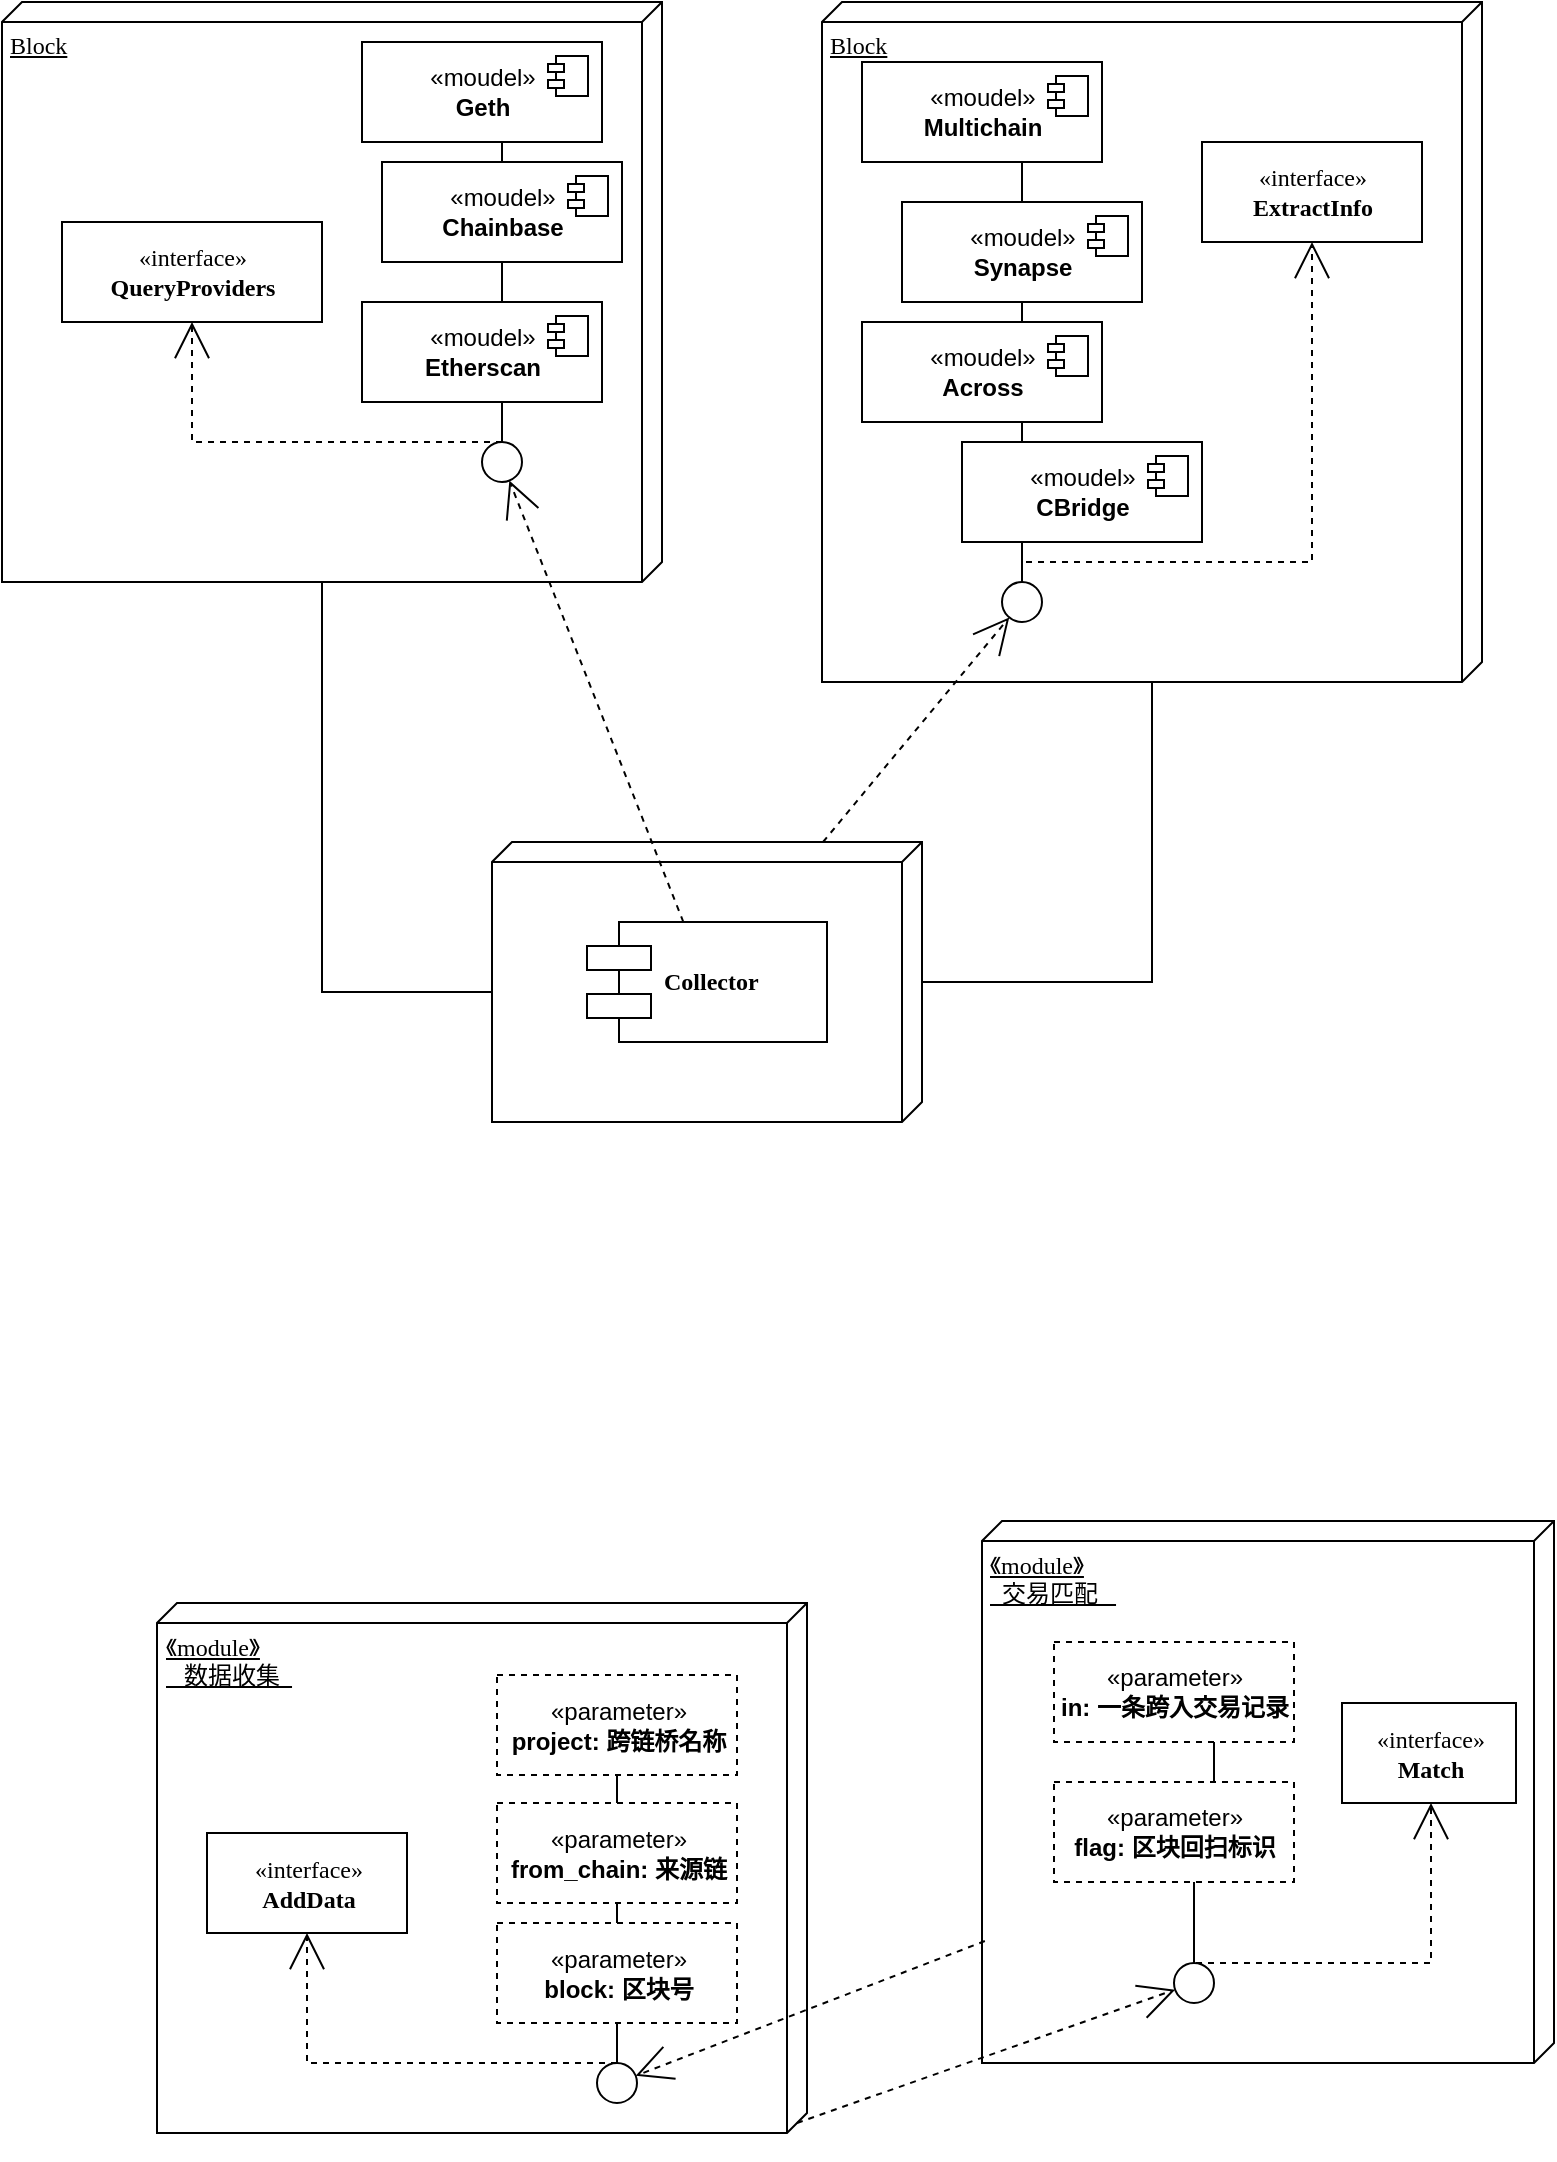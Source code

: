 <mxfile version="21.2.9" type="github" pages="4">
  <diagram name="Page-1" id="5f0bae14-7c28-e335-631c-24af17079c00">
    <mxGraphModel dx="1593" dy="821" grid="1" gridSize="10" guides="1" tooltips="1" connect="1" arrows="1" fold="1" page="1" pageScale="1" pageWidth="1100" pageHeight="850" background="none" math="0" shadow="0">
      <root>
        <mxCell id="0" />
        <mxCell id="1" parent="0" />
        <mxCell id="39150e848f15840c-1" value="Block" style="verticalAlign=top;align=left;spacingTop=8;spacingLeft=2;spacingRight=12;shape=cube;size=10;direction=south;fontStyle=4;html=1;rounded=0;shadow=0;comic=0;labelBackgroundColor=none;strokeWidth=1;fontFamily=Verdana;fontSize=12" parent="1" vertex="1">
          <mxGeometry x="120" y="70" width="330" height="290" as="geometry" />
        </mxCell>
        <mxCell id="39150e848f15840c-2" value="Block" style="verticalAlign=top;align=left;spacingTop=8;spacingLeft=2;spacingRight=12;shape=cube;size=10;direction=south;fontStyle=4;html=1;rounded=0;shadow=0;comic=0;labelBackgroundColor=none;strokeWidth=1;fontFamily=Verdana;fontSize=12" parent="1" vertex="1">
          <mxGeometry x="530" y="70" width="330" height="340" as="geometry" />
        </mxCell>
        <mxCell id="39150e848f15840c-3" value="" style="verticalAlign=top;align=left;spacingTop=8;spacingLeft=2;spacingRight=12;shape=cube;size=10;direction=south;fontStyle=4;html=1;rounded=0;shadow=0;comic=0;labelBackgroundColor=none;strokeWidth=1;fontFamily=Verdana;fontSize=12" parent="1" vertex="1">
          <mxGeometry x="365" y="490" width="215" height="140" as="geometry" />
        </mxCell>
        <mxCell id="39150e848f15840c-4" value="«interface»&lt;br&gt;&lt;b&gt;QueryProviders&lt;/b&gt;" style="html=1;rounded=0;shadow=0;comic=0;labelBackgroundColor=none;strokeWidth=1;fontFamily=Verdana;fontSize=12;align=center;" parent="1" vertex="1">
          <mxGeometry x="150" y="180" width="130" height="50" as="geometry" />
        </mxCell>
        <mxCell id="39150e848f15840c-6" value="" style="ellipse;whiteSpace=wrap;html=1;rounded=0;shadow=0;comic=0;labelBackgroundColor=none;strokeWidth=1;fontFamily=Verdana;fontSize=12;align=center;" parent="1" vertex="1">
          <mxGeometry x="360" y="290" width="20" height="20" as="geometry" />
        </mxCell>
        <mxCell id="39150e848f15840c-8" value="«interface»&lt;br&gt;&lt;b&gt;ExtractInfo&lt;/b&gt;" style="html=1;rounded=0;shadow=0;comic=0;labelBackgroundColor=none;strokeWidth=1;fontFamily=Verdana;fontSize=12;align=center;" parent="1" vertex="1">
          <mxGeometry x="720" y="140" width="110" height="50" as="geometry" />
        </mxCell>
        <mxCell id="39150e848f15840c-9" value="" style="ellipse;whiteSpace=wrap;html=1;rounded=0;shadow=0;comic=0;labelBackgroundColor=none;strokeWidth=1;fontFamily=Verdana;fontSize=12;align=center;" parent="1" vertex="1">
          <mxGeometry x="620" y="360" width="20" height="20" as="geometry" />
        </mxCell>
        <mxCell id="39150e848f15840c-10" value="&lt;b&gt;Collector&lt;/b&gt;" style="shape=component;align=left;spacingLeft=36;rounded=0;shadow=0;comic=0;labelBackgroundColor=none;strokeWidth=1;fontFamily=Verdana;fontSize=12;html=1;" parent="1" vertex="1">
          <mxGeometry x="412.5" y="530" width="120" height="60" as="geometry" />
        </mxCell>
        <mxCell id="39150e848f15840c-11" style="edgeStyle=none;rounded=0;html=1;dashed=1;labelBackgroundColor=none;startArrow=none;startFill=0;startSize=8;endArrow=open;endFill=0;endSize=16;fontFamily=Verdana;fontSize=12;" parent="1" source="39150e848f15840c-10" target="39150e848f15840c-6" edge="1">
          <mxGeometry relative="1" as="geometry" />
        </mxCell>
        <mxCell id="39150e848f15840c-12" style="edgeStyle=none;rounded=0;html=1;dashed=1;labelBackgroundColor=none;startArrow=none;startFill=0;startSize=8;endArrow=open;endFill=0;endSize=16;fontFamily=Verdana;fontSize=12;" parent="1" source="39150e848f15840c-3" target="39150e848f15840c-9" edge="1">
          <mxGeometry relative="1" as="geometry" />
        </mxCell>
        <mxCell id="39150e848f15840c-13" style="edgeStyle=elbowEdgeStyle;rounded=0;html=1;labelBackgroundColor=none;startArrow=none;startFill=0;startSize=8;endArrow=none;endFill=0;endSize=16;fontFamily=Verdana;fontSize=12;" parent="1" source="39150e848f15840c-9" edge="1">
          <mxGeometry relative="1" as="geometry">
            <mxPoint x="630" y="140" as="targetPoint" />
          </mxGeometry>
        </mxCell>
        <mxCell id="39150e848f15840c-14" style="edgeStyle=elbowEdgeStyle;rounded=0;html=1;labelBackgroundColor=none;startArrow=none;startFill=0;startSize=8;endArrow=none;endFill=0;endSize=16;fontFamily=Verdana;fontSize=12;exitX=0.5;exitY=0;exitDx=0;exitDy=0;" parent="1" source="39150e848f15840c-6" edge="1">
          <mxGeometry relative="1" as="geometry">
            <mxPoint x="370" y="230" as="sourcePoint" />
            <mxPoint x="370" y="130" as="targetPoint" />
          </mxGeometry>
        </mxCell>
        <mxCell id="39150e848f15840c-15" style="edgeStyle=orthogonalEdgeStyle;rounded=0;html=1;labelBackgroundColor=none;startArrow=none;startFill=0;startSize=8;endArrow=open;endFill=0;endSize=16;fontFamily=Verdana;fontSize=12;dashed=1;entryX=0.5;entryY=1;entryDx=0;entryDy=0;" parent="1" target="39150e848f15840c-4" edge="1">
          <mxGeometry relative="1" as="geometry">
            <Array as="points">
              <mxPoint x="370" y="290" />
              <mxPoint x="215" y="290" />
            </Array>
            <mxPoint x="370" y="140" as="sourcePoint" />
          </mxGeometry>
        </mxCell>
        <mxCell id="39150e848f15840c-16" style="edgeStyle=orthogonalEdgeStyle;rounded=0;html=1;dashed=1;labelBackgroundColor=none;startArrow=none;startFill=0;startSize=8;endArrow=open;endFill=0;endSize=16;fontFamily=Verdana;fontSize=12;exitX=0.5;exitY=0;exitDx=0;exitDy=0;" parent="1" source="39150e848f15840c-9" target="39150e848f15840c-8" edge="1">
          <mxGeometry relative="1" as="geometry">
            <mxPoint x="660" y="122.5" as="sourcePoint" />
            <Array as="points">
              <mxPoint x="775" y="350" />
            </Array>
          </mxGeometry>
        </mxCell>
        <mxCell id="39150e848f15840c-17" style="edgeStyle=orthogonalEdgeStyle;rounded=0;html=1;labelBackgroundColor=none;startArrow=none;startFill=0;startSize=8;endArrow=none;endFill=0;endSize=16;fontFamily=Verdana;fontSize=12;exitX=0;exitY=0;exitDx=70;exitDy=0;exitPerimeter=0;" parent="1" source="39150e848f15840c-3" target="39150e848f15840c-2" edge="1">
          <mxGeometry relative="1" as="geometry">
            <Array as="points">
              <mxPoint x="695" y="560" />
            </Array>
          </mxGeometry>
        </mxCell>
        <mxCell id="39150e848f15840c-18" style="edgeStyle=orthogonalEdgeStyle;rounded=0;html=1;labelBackgroundColor=none;startArrow=none;startFill=0;startSize=8;endArrow=none;endFill=0;endSize=16;fontFamily=Verdana;fontSize=12;entryX=0;entryY=0;entryDx=290;entryDy=170;entryPerimeter=0;" parent="1" source="39150e848f15840c-3" target="39150e848f15840c-1" edge="1">
          <mxGeometry relative="1" as="geometry">
            <Array as="points">
              <mxPoint x="280" y="565" />
            </Array>
            <mxPoint x="280" y="440" as="targetPoint" />
          </mxGeometry>
        </mxCell>
        <mxCell id="Cem6irckB6PFwFaniQ2S-5" value="«moudel»&lt;br&gt;&lt;b&gt;Geth&lt;/b&gt;" style="html=1;dropTarget=0;" parent="1" vertex="1">
          <mxGeometry x="300" y="90" width="120" height="50" as="geometry" />
        </mxCell>
        <mxCell id="Cem6irckB6PFwFaniQ2S-6" value="" style="shape=module;jettyWidth=8;jettyHeight=4;" parent="Cem6irckB6PFwFaniQ2S-5" vertex="1">
          <mxGeometry x="1" width="20" height="20" relative="1" as="geometry">
            <mxPoint x="-27" y="7" as="offset" />
          </mxGeometry>
        </mxCell>
        <mxCell id="Cem6irckB6PFwFaniQ2S-7" value="«moudel»&lt;br&gt;&lt;b&gt;Chainbase&lt;/b&gt;" style="html=1;dropTarget=0;" parent="1" vertex="1">
          <mxGeometry x="310" y="150" width="120" height="50" as="geometry" />
        </mxCell>
        <mxCell id="Cem6irckB6PFwFaniQ2S-8" value="" style="shape=module;jettyWidth=8;jettyHeight=4;" parent="Cem6irckB6PFwFaniQ2S-7" vertex="1">
          <mxGeometry x="1" width="20" height="20" relative="1" as="geometry">
            <mxPoint x="-27" y="7" as="offset" />
          </mxGeometry>
        </mxCell>
        <mxCell id="Cem6irckB6PFwFaniQ2S-9" value="«moudel»&lt;br&gt;&lt;b&gt;Etherscan&lt;/b&gt;" style="html=1;dropTarget=0;" parent="1" vertex="1">
          <mxGeometry x="300" y="220" width="120" height="50" as="geometry" />
        </mxCell>
        <mxCell id="Cem6irckB6PFwFaniQ2S-10" value="" style="shape=module;jettyWidth=8;jettyHeight=4;" parent="Cem6irckB6PFwFaniQ2S-9" vertex="1">
          <mxGeometry x="1" width="20" height="20" relative="1" as="geometry">
            <mxPoint x="-27" y="7" as="offset" />
          </mxGeometry>
        </mxCell>
        <mxCell id="Cem6irckB6PFwFaniQ2S-11" value="«moudel»&lt;br&gt;&lt;b&gt;Multichain&lt;/b&gt;" style="html=1;dropTarget=0;" parent="1" vertex="1">
          <mxGeometry x="550" y="100" width="120" height="50" as="geometry" />
        </mxCell>
        <mxCell id="Cem6irckB6PFwFaniQ2S-12" value="" style="shape=module;jettyWidth=8;jettyHeight=4;" parent="Cem6irckB6PFwFaniQ2S-11" vertex="1">
          <mxGeometry x="1" width="20" height="20" relative="1" as="geometry">
            <mxPoint x="-27" y="7" as="offset" />
          </mxGeometry>
        </mxCell>
        <mxCell id="Cem6irckB6PFwFaniQ2S-13" value="«moudel»&lt;br&gt;&lt;b&gt;Synapse&lt;/b&gt;" style="html=1;dropTarget=0;" parent="1" vertex="1">
          <mxGeometry x="570" y="170" width="120" height="50" as="geometry" />
        </mxCell>
        <mxCell id="Cem6irckB6PFwFaniQ2S-14" value="" style="shape=module;jettyWidth=8;jettyHeight=4;" parent="Cem6irckB6PFwFaniQ2S-13" vertex="1">
          <mxGeometry x="1" width="20" height="20" relative="1" as="geometry">
            <mxPoint x="-27" y="7" as="offset" />
          </mxGeometry>
        </mxCell>
        <mxCell id="Cem6irckB6PFwFaniQ2S-15" value="«moudel»&lt;br&gt;&lt;b&gt;Across&lt;/b&gt;" style="html=1;dropTarget=0;" parent="1" vertex="1">
          <mxGeometry x="550" y="230" width="120" height="50" as="geometry" />
        </mxCell>
        <mxCell id="Cem6irckB6PFwFaniQ2S-16" value="" style="shape=module;jettyWidth=8;jettyHeight=4;" parent="Cem6irckB6PFwFaniQ2S-15" vertex="1">
          <mxGeometry x="1" width="20" height="20" relative="1" as="geometry">
            <mxPoint x="-27" y="7" as="offset" />
          </mxGeometry>
        </mxCell>
        <mxCell id="Cem6irckB6PFwFaniQ2S-17" value="«moudel»&lt;br&gt;&lt;b&gt;CBridge&lt;/b&gt;" style="html=1;dropTarget=0;" parent="1" vertex="1">
          <mxGeometry x="600" y="290" width="120" height="50" as="geometry" />
        </mxCell>
        <mxCell id="Cem6irckB6PFwFaniQ2S-18" value="" style="shape=module;jettyWidth=8;jettyHeight=4;" parent="Cem6irckB6PFwFaniQ2S-17" vertex="1">
          <mxGeometry x="1" width="20" height="20" relative="1" as="geometry">
            <mxPoint x="-27" y="7" as="offset" />
          </mxGeometry>
        </mxCell>
        <mxCell id="q-n3bbQd4MvI7GB6hKos-1" value="《module》&lt;br&gt;&amp;nbsp; &amp;nbsp;数据收集&amp;nbsp;&amp;nbsp;" style="verticalAlign=top;align=left;spacingTop=8;spacingLeft=2;spacingRight=12;shape=cube;size=10;direction=south;fontStyle=4;html=1;rounded=0;shadow=0;comic=0;labelBackgroundColor=none;strokeWidth=1;fontFamily=Verdana;fontSize=12" parent="1" vertex="1">
          <mxGeometry x="197.5" y="870.5" width="325" height="265" as="geometry" />
        </mxCell>
        <mxCell id="q-n3bbQd4MvI7GB6hKos-2" value="《module》&lt;br&gt;&amp;nbsp; 交易匹配&amp;nbsp; &amp;nbsp;" style="verticalAlign=top;align=left;spacingTop=8;spacingLeft=2;spacingRight=12;shape=cube;size=10;direction=south;fontStyle=4;html=1;rounded=0;shadow=0;comic=0;labelBackgroundColor=none;strokeWidth=1;fontFamily=Verdana;fontSize=12" parent="1" vertex="1">
          <mxGeometry x="610" y="829.5" width="286" height="271" as="geometry" />
        </mxCell>
        <mxCell id="q-n3bbQd4MvI7GB6hKos-4" value="«interface»&lt;br&gt;&lt;b&gt;AddData&lt;/b&gt;" style="html=1;rounded=0;shadow=0;comic=0;labelBackgroundColor=none;strokeWidth=1;fontFamily=Verdana;fontSize=12;align=center;" parent="1" vertex="1">
          <mxGeometry x="222.5" y="985.5" width="100" height="50" as="geometry" />
        </mxCell>
        <mxCell id="q-n3bbQd4MvI7GB6hKos-5" value="" style="ellipse;whiteSpace=wrap;html=1;rounded=0;shadow=0;comic=0;labelBackgroundColor=none;strokeWidth=1;fontFamily=Verdana;fontSize=12;align=center;" parent="1" vertex="1">
          <mxGeometry x="417.5" y="1100.5" width="20" height="20" as="geometry" />
        </mxCell>
        <mxCell id="q-n3bbQd4MvI7GB6hKos-6" value="«interface»&lt;br&gt;&lt;b&gt;Match&lt;/b&gt;" style="html=1;rounded=0;shadow=0;comic=0;labelBackgroundColor=none;strokeWidth=1;fontFamily=Verdana;fontSize=12;align=center;" parent="1" vertex="1">
          <mxGeometry x="790" y="920.5" width="87" height="50" as="geometry" />
        </mxCell>
        <mxCell id="q-n3bbQd4MvI7GB6hKos-7" value="" style="ellipse;whiteSpace=wrap;html=1;rounded=0;shadow=0;comic=0;labelBackgroundColor=none;strokeWidth=1;fontFamily=Verdana;fontSize=12;align=center;" parent="1" vertex="1">
          <mxGeometry x="706" y="1050.5" width="20" height="20" as="geometry" />
        </mxCell>
        <mxCell id="q-n3bbQd4MvI7GB6hKos-9" style="edgeStyle=none;rounded=0;html=1;dashed=1;labelBackgroundColor=none;startArrow=none;startFill=0;startSize=8;endArrow=open;endFill=0;endSize=16;fontFamily=Verdana;fontSize=12;exitX=0.775;exitY=0.995;exitDx=0;exitDy=0;exitPerimeter=0;" parent="1" target="q-n3bbQd4MvI7GB6hKos-5" edge="1" source="q-n3bbQd4MvI7GB6hKos-2">
          <mxGeometry relative="1" as="geometry">
            <mxPoint x="476.413" y="1320" as="sourcePoint" />
          </mxGeometry>
        </mxCell>
        <mxCell id="q-n3bbQd4MvI7GB6hKos-10" style="edgeStyle=none;rounded=0;html=1;dashed=1;labelBackgroundColor=none;startArrow=none;startFill=0;startSize=8;endArrow=open;endFill=0;endSize=16;fontFamily=Verdana;fontSize=12;exitX=0;exitY=0;exitDx=260;exitDy=5;exitPerimeter=0;" parent="1" source="q-n3bbQd4MvI7GB6hKos-1" target="q-n3bbQd4MvI7GB6hKos-7" edge="1">
          <mxGeometry relative="1" as="geometry">
            <mxPoint x="520" y="1308" as="sourcePoint" />
          </mxGeometry>
        </mxCell>
        <mxCell id="q-n3bbQd4MvI7GB6hKos-11" style="edgeStyle=elbowEdgeStyle;rounded=0;html=1;labelBackgroundColor=none;startArrow=none;startFill=0;startSize=8;endArrow=none;endFill=0;endSize=16;fontFamily=Verdana;fontSize=12;" parent="1" source="vk3iwY4ST60MDna3kBVg-2" edge="1">
          <mxGeometry relative="1" as="geometry">
            <mxPoint x="726" y="930" as="targetPoint" />
          </mxGeometry>
        </mxCell>
        <mxCell id="q-n3bbQd4MvI7GB6hKos-12" style="edgeStyle=elbowEdgeStyle;rounded=0;html=1;labelBackgroundColor=none;startArrow=none;startFill=0;startSize=8;endArrow=none;endFill=0;endSize=16;fontFamily=Verdana;fontSize=12;exitX=0.5;exitY=0;exitDx=0;exitDy=0;" parent="1" source="q-n3bbQd4MvI7GB6hKos-5" edge="1">
          <mxGeometry relative="1" as="geometry">
            <mxPoint x="427.5" y="1040.5" as="sourcePoint" />
            <mxPoint x="427.5" y="940.5" as="targetPoint" />
          </mxGeometry>
        </mxCell>
        <mxCell id="q-n3bbQd4MvI7GB6hKos-13" style="edgeStyle=orthogonalEdgeStyle;rounded=0;html=1;labelBackgroundColor=none;startArrow=none;startFill=0;startSize=8;endArrow=open;endFill=0;endSize=16;fontFamily=Verdana;fontSize=12;dashed=1;entryX=0.5;entryY=1;entryDx=0;entryDy=0;" parent="1" target="q-n3bbQd4MvI7GB6hKos-4" edge="1">
          <mxGeometry relative="1" as="geometry">
            <Array as="points">
              <mxPoint x="427.5" y="1100.5" />
              <mxPoint x="272.5" y="1100.5" />
            </Array>
            <mxPoint x="427.5" y="950.5" as="sourcePoint" />
          </mxGeometry>
        </mxCell>
        <mxCell id="q-n3bbQd4MvI7GB6hKos-14" style="edgeStyle=orthogonalEdgeStyle;rounded=0;html=1;dashed=1;labelBackgroundColor=none;startArrow=none;startFill=0;startSize=8;endArrow=open;endFill=0;endSize=16;fontFamily=Verdana;fontSize=12;entryX=0.5;entryY=1;entryDx=0;entryDy=0;" parent="1" edge="1">
          <mxGeometry relative="1" as="geometry">
            <mxPoint x="717" y="1050.5" as="sourcePoint" />
            <Array as="points">
              <mxPoint x="835" y="1051" />
            </Array>
            <mxPoint x="834.5" y="970.5" as="targetPoint" />
          </mxGeometry>
        </mxCell>
        <mxCell id="q-n3bbQd4MvI7GB6hKos-23" value="«parameter»&lt;br&gt;&lt;b&gt;in: 一条跨入交易记录&lt;/b&gt;" style="html=1;dropTarget=0;dashed=1;" parent="1" vertex="1">
          <mxGeometry x="646" y="890" width="120" height="50" as="geometry" />
        </mxCell>
        <mxCell id="vk3iwY4ST60MDna3kBVg-3" value="" style="edgeStyle=elbowEdgeStyle;rounded=0;html=1;labelBackgroundColor=none;startArrow=none;startFill=0;startSize=8;endArrow=none;endFill=0;endSize=16;fontFamily=Verdana;fontSize=12;" edge="1" parent="1" source="q-n3bbQd4MvI7GB6hKos-7" target="vk3iwY4ST60MDna3kBVg-2">
          <mxGeometry relative="1" as="geometry">
            <mxPoint x="716" y="910.5" as="targetPoint" />
            <mxPoint x="716" y="1130.5" as="sourcePoint" />
          </mxGeometry>
        </mxCell>
        <mxCell id="vk3iwY4ST60MDna3kBVg-2" value="«parameter»&lt;br&gt;&lt;b&gt;flag: 区块回扫标识&lt;/b&gt;" style="html=1;dropTarget=0;dashed=1;" vertex="1" parent="1">
          <mxGeometry x="646" y="960" width="120" height="50" as="geometry" />
        </mxCell>
        <mxCell id="vk3iwY4ST60MDna3kBVg-4" value="«parameter»&lt;br&gt;&lt;b&gt;project: 跨链桥名称&lt;/b&gt;" style="html=1;dropTarget=0;dashed=1;" vertex="1" parent="1">
          <mxGeometry x="367.5" y="906.5" width="120" height="50" as="geometry" />
        </mxCell>
        <mxCell id="vk3iwY4ST60MDna3kBVg-5" value="«parameter»&lt;br&gt;&lt;b&gt;from_chain: 来源链&lt;/b&gt;" style="html=1;dropTarget=0;dashed=1;" vertex="1" parent="1">
          <mxGeometry x="367.5" y="970.5" width="120" height="50" as="geometry" />
        </mxCell>
        <mxCell id="vk3iwY4ST60MDna3kBVg-6" value="«parameter»&lt;br&gt;&lt;b&gt;block: 区块号&lt;/b&gt;" style="html=1;dropTarget=0;dashed=1;" vertex="1" parent="1">
          <mxGeometry x="367.5" y="1030.5" width="120" height="50" as="geometry" />
        </mxCell>
      </root>
    </mxGraphModel>
  </diagram>
  <diagram id="rcdv-w22N2hyxvGLZBl2" name="整体结构示意">
    <mxGraphModel dx="1434" dy="739" grid="1" gridSize="10" guides="1" tooltips="1" connect="1" arrows="1" fold="1" page="1" pageScale="1" pageWidth="827" pageHeight="1169" math="0" shadow="0">
      <root>
        <mxCell id="0" />
        <mxCell id="1" parent="0" />
        <mxCell id="EMe0omC9YQJNo4YJj9LU-9" value="去中心化金融&lt;br&gt;跨链监控系统" style="whiteSpace=wrap;html=1;" parent="1" vertex="1">
          <mxGeometry x="351" y="110" width="100" height="40" as="geometry" />
        </mxCell>
        <mxCell id="EMe0omC9YQJNo4YJj9LU-10" value="数据收集" style="whiteSpace=wrap;html=1;" parent="1" vertex="1">
          <mxGeometry x="87" y="200" width="100" height="40" as="geometry" />
        </mxCell>
        <mxCell id="EMe0omC9YQJNo4YJj9LU-11" value="" style="edgeStyle=elbowEdgeStyle;elbow=vertical;html=1;rounded=1;curved=0;sourcePerimeterSpacing=0;targetPerimeterSpacing=0;startSize=6;endSize=6;" parent="1" source="EMe0omC9YQJNo4YJj9LU-9" target="EMe0omC9YQJNo4YJj9LU-10" edge="1">
          <mxGeometry relative="1" as="geometry" />
        </mxCell>
        <mxCell id="EMe0omC9YQJNo4YJj9LU-12" value="异常检测" style="whiteSpace=wrap;html=1;" parent="1" vertex="1">
          <mxGeometry x="464" y="200" width="100" height="40" as="geometry" />
        </mxCell>
        <mxCell id="EMe0omC9YQJNo4YJj9LU-13" value="" style="edgeStyle=elbowEdgeStyle;elbow=vertical;html=1;rounded=1;curved=0;sourcePerimeterSpacing=0;targetPerimeterSpacing=0;startSize=6;endSize=6;" parent="1" source="EMe0omC9YQJNo4YJj9LU-9" target="EMe0omC9YQJNo4YJj9LU-12" edge="1">
          <mxGeometry relative="1" as="geometry" />
        </mxCell>
        <mxCell id="EMe0omC9YQJNo4YJj9LU-15" value="交易匹配" style="whiteSpace=wrap;html=1;" parent="1" vertex="1">
          <mxGeometry x="259" y="200" width="100" height="40" as="geometry" />
        </mxCell>
        <mxCell id="EMe0omC9YQJNo4YJj9LU-17" value="" style="edgeStyle=elbowEdgeStyle;elbow=vertical;html=1;rounded=1;curved=0;sourcePerimeterSpacing=0;targetPerimeterSpacing=0;startSize=6;endSize=6;exitX=0.5;exitY=1;exitDx=0;exitDy=0;entryX=0.5;entryY=0;entryDx=0;entryDy=0;" parent="1" source="EMe0omC9YQJNo4YJj9LU-9" target="EMe0omC9YQJNo4YJj9LU-18" edge="1">
          <mxGeometry relative="1" as="geometry">
            <mxPoint x="330" y="160" as="sourcePoint" />
            <mxPoint x="561" y="200" as="targetPoint" />
          </mxGeometry>
        </mxCell>
        <mxCell id="EMe0omC9YQJNo4YJj9LU-18" value="异常警报" style="whiteSpace=wrap;html=1;" parent="1" vertex="1">
          <mxGeometry x="640" y="200" width="100" height="40" as="geometry" />
        </mxCell>
        <mxCell id="EMe0omC9YQJNo4YJj9LU-19" value="" style="edgeStyle=elbowEdgeStyle;elbow=vertical;html=1;rounded=1;curved=0;sourcePerimeterSpacing=0;targetPerimeterSpacing=0;startSize=6;endSize=6;exitX=0.5;exitY=1;exitDx=0;exitDy=0;entryX=0.5;entryY=0;entryDx=0;entryDy=0;" parent="1" source="EMe0omC9YQJNo4YJj9LU-9" target="EMe0omC9YQJNo4YJj9LU-15" edge="1">
          <mxGeometry relative="1" as="geometry">
            <mxPoint x="411" y="160" as="sourcePoint" />
            <mxPoint x="200" y="210" as="targetPoint" />
          </mxGeometry>
        </mxCell>
        <mxCell id="EMe0omC9YQJNo4YJj9LU-22" value="从数据源获取原生数据" style="whiteSpace=wrap;html=1;align=center;verticalAlign=middle;treeFolding=1;treeMoving=1;newEdgeStyle={&quot;edgeStyle&quot;:&quot;elbowEdgeStyle&quot;,&quot;startArrow&quot;:&quot;none&quot;,&quot;endArrow&quot;:&quot;none&quot;};" parent="1" vertex="1">
          <mxGeometry x="60" y="280" width="30" height="150" as="geometry" />
        </mxCell>
        <mxCell id="EMe0omC9YQJNo4YJj9LU-23" value="" style="edgeStyle=elbowEdgeStyle;elbow=vertical;sourcePerimeterSpacing=0;targetPerimeterSpacing=0;startArrow=none;endArrow=none;rounded=0;curved=0;exitX=0.5;exitY=1;exitDx=0;exitDy=0;" parent="1" source="EMe0omC9YQJNo4YJj9LU-10" target="EMe0omC9YQJNo4YJj9LU-22" edge="1">
          <mxGeometry relative="1" as="geometry">
            <mxPoint x="190" y="240" as="sourcePoint" />
          </mxGeometry>
        </mxCell>
        <mxCell id="EMe0omC9YQJNo4YJj9LU-24" value="" style="edgeStyle=elbowEdgeStyle;elbow=vertical;sourcePerimeterSpacing=0;targetPerimeterSpacing=0;startArrow=none;endArrow=none;rounded=0;curved=0;entryX=0.5;entryY=0;entryDx=0;entryDy=0;exitX=0.5;exitY=1;exitDx=0;exitDy=0;" parent="1" source="EMe0omC9YQJNo4YJj9LU-10" target="EMe0omC9YQJNo4YJj9LU-25" edge="1">
          <mxGeometry relative="1" as="geometry">
            <mxPoint x="190" y="240" as="sourcePoint" />
            <mxPoint x="120" y="280" as="targetPoint" />
          </mxGeometry>
        </mxCell>
        <mxCell id="EMe0omC9YQJNo4YJj9LU-25" value="标准化处理数据" style="whiteSpace=wrap;html=1;align=center;verticalAlign=middle;treeFolding=1;treeMoving=1;newEdgeStyle={&quot;edgeStyle&quot;:&quot;elbowEdgeStyle&quot;,&quot;startArrow&quot;:&quot;none&quot;,&quot;endArrow&quot;:&quot;none&quot;};" parent="1" vertex="1">
          <mxGeometry x="100" y="280" width="30" height="150" as="geometry" />
        </mxCell>
        <mxCell id="EMe0omC9YQJNo4YJj9LU-27" value="" style="edgeStyle=elbowEdgeStyle;elbow=vertical;sourcePerimeterSpacing=0;targetPerimeterSpacing=0;startArrow=none;endArrow=none;rounded=0;curved=0;entryX=0.5;entryY=0;entryDx=0;entryDy=0;exitX=0.5;exitY=1;exitDx=0;exitDy=0;" parent="1" source="EMe0omC9YQJNo4YJj9LU-10" target="EMe0omC9YQJNo4YJj9LU-28" edge="1">
          <mxGeometry relative="1" as="geometry">
            <mxPoint x="173" y="250" as="sourcePoint" />
            <mxPoint x="125" y="290" as="targetPoint" />
          </mxGeometry>
        </mxCell>
        <mxCell id="EMe0omC9YQJNo4YJj9LU-28" value="识别跨链信息" style="whiteSpace=wrap;html=1;align=center;verticalAlign=middle;treeFolding=1;treeMoving=1;newEdgeStyle={&quot;edgeStyle&quot;:&quot;elbowEdgeStyle&quot;,&quot;startArrow&quot;:&quot;none&quot;,&quot;endArrow&quot;:&quot;none&quot;};" parent="1" vertex="1">
          <mxGeometry x="140" y="280" width="30" height="150" as="geometry" />
        </mxCell>
        <mxCell id="EMe0omC9YQJNo4YJj9LU-29" value="数据库存储与管理" style="whiteSpace=wrap;html=1;align=center;verticalAlign=middle;treeFolding=1;treeMoving=1;newEdgeStyle={&quot;edgeStyle&quot;:&quot;elbowEdgeStyle&quot;,&quot;startArrow&quot;:&quot;none&quot;,&quot;endArrow&quot;:&quot;none&quot;};" parent="1" vertex="1">
          <mxGeometry x="183" y="280" width="30" height="150" as="geometry" />
        </mxCell>
        <mxCell id="EMe0omC9YQJNo4YJj9LU-30" value="" style="edgeStyle=elbowEdgeStyle;elbow=vertical;sourcePerimeterSpacing=0;targetPerimeterSpacing=0;startArrow=none;endArrow=none;rounded=0;curved=0;entryX=0.5;entryY=0;entryDx=0;entryDy=0;exitX=0.5;exitY=1;exitDx=0;exitDy=0;" parent="1" source="EMe0omC9YQJNo4YJj9LU-10" target="EMe0omC9YQJNo4YJj9LU-29" edge="1">
          <mxGeometry relative="1" as="geometry">
            <mxPoint x="173" y="250" as="sourcePoint" />
            <mxPoint x="165" y="290" as="targetPoint" />
          </mxGeometry>
        </mxCell>
        <mxCell id="EMe0omC9YQJNo4YJj9LU-31" value="匹配信息识别" style="whiteSpace=wrap;html=1;align=center;verticalAlign=middle;treeFolding=1;treeMoving=1;newEdgeStyle={&quot;edgeStyle&quot;:&quot;elbowEdgeStyle&quot;,&quot;startArrow&quot;:&quot;none&quot;,&quot;endArrow&quot;:&quot;none&quot;};" parent="1" vertex="1">
          <mxGeometry x="232.5" y="280" width="30" height="150" as="geometry" />
        </mxCell>
        <mxCell id="EMe0omC9YQJNo4YJj9LU-32" value="匹配规则制定" style="whiteSpace=wrap;html=1;align=center;verticalAlign=middle;treeFolding=1;treeMoving=1;newEdgeStyle={&quot;edgeStyle&quot;:&quot;elbowEdgeStyle&quot;,&quot;startArrow&quot;:&quot;none&quot;,&quot;endArrow&quot;:&quot;none&quot;};" parent="1" vertex="1">
          <mxGeometry x="272.5" y="280" width="30" height="150" as="geometry" />
        </mxCell>
        <mxCell id="EMe0omC9YQJNo4YJj9LU-33" value="缺失数据补充" style="whiteSpace=wrap;html=1;align=center;verticalAlign=middle;treeFolding=1;treeMoving=1;newEdgeStyle={&quot;edgeStyle&quot;:&quot;elbowEdgeStyle&quot;,&quot;startArrow&quot;:&quot;none&quot;,&quot;endArrow&quot;:&quot;none&quot;};" parent="1" vertex="1">
          <mxGeometry x="312.5" y="280" width="30" height="150" as="geometry" />
        </mxCell>
        <mxCell id="EMe0omC9YQJNo4YJj9LU-34" value="正常匹配判断" style="whiteSpace=wrap;html=1;align=center;verticalAlign=middle;treeFolding=1;treeMoving=1;newEdgeStyle={&quot;edgeStyle&quot;:&quot;elbowEdgeStyle&quot;,&quot;startArrow&quot;:&quot;none&quot;,&quot;endArrow&quot;:&quot;none&quot;};" parent="1" vertex="1">
          <mxGeometry x="355.5" y="280" width="30" height="150" as="geometry" />
        </mxCell>
        <mxCell id="EMe0omC9YQJNo4YJj9LU-35" value="" style="edgeStyle=elbowEdgeStyle;elbow=vertical;sourcePerimeterSpacing=0;targetPerimeterSpacing=0;startArrow=none;endArrow=none;rounded=0;curved=0;exitX=0.5;exitY=1;exitDx=0;exitDy=0;entryX=0.5;entryY=0;entryDx=0;entryDy=0;" parent="1" source="EMe0omC9YQJNo4YJj9LU-15" target="EMe0omC9YQJNo4YJj9LU-31" edge="1">
          <mxGeometry relative="1" as="geometry">
            <mxPoint x="298" y="240" as="sourcePoint" />
            <mxPoint x="247.5" y="280" as="targetPoint" />
          </mxGeometry>
        </mxCell>
        <mxCell id="EMe0omC9YQJNo4YJj9LU-36" value="" style="edgeStyle=elbowEdgeStyle;elbow=vertical;sourcePerimeterSpacing=0;targetPerimeterSpacing=0;startArrow=none;endArrow=none;rounded=0;curved=0;entryX=0.5;entryY=0;entryDx=0;entryDy=0;exitX=0.5;exitY=1;exitDx=0;exitDy=0;" parent="1" source="EMe0omC9YQJNo4YJj9LU-15" target="EMe0omC9YQJNo4YJj9LU-32" edge="1">
          <mxGeometry relative="1" as="geometry">
            <mxPoint x="298" y="240" as="sourcePoint" />
            <mxPoint x="287.5" y="280" as="targetPoint" />
          </mxGeometry>
        </mxCell>
        <mxCell id="EMe0omC9YQJNo4YJj9LU-37" value="" style="edgeStyle=elbowEdgeStyle;elbow=vertical;sourcePerimeterSpacing=0;targetPerimeterSpacing=0;startArrow=none;endArrow=none;rounded=0;curved=0;entryX=0.5;entryY=0;entryDx=0;entryDy=0;exitX=0.5;exitY=1;exitDx=0;exitDy=0;" parent="1" source="EMe0omC9YQJNo4YJj9LU-15" edge="1">
          <mxGeometry relative="1" as="geometry">
            <mxPoint x="298" y="240" as="sourcePoint" />
            <mxPoint x="327.5" y="280" as="targetPoint" />
          </mxGeometry>
        </mxCell>
        <mxCell id="EMe0omC9YQJNo4YJj9LU-38" value="" style="edgeStyle=elbowEdgeStyle;elbow=vertical;sourcePerimeterSpacing=0;targetPerimeterSpacing=0;startArrow=none;endArrow=none;rounded=0;curved=0;entryX=0.5;entryY=0;entryDx=0;entryDy=0;exitX=0.5;exitY=1;exitDx=0;exitDy=0;" parent="1" source="EMe0omC9YQJNo4YJj9LU-15" target="EMe0omC9YQJNo4YJj9LU-34" edge="1">
          <mxGeometry relative="1" as="geometry">
            <mxPoint x="298" y="240" as="sourcePoint" />
            <mxPoint x="370.5" y="280" as="targetPoint" />
          </mxGeometry>
        </mxCell>
        <mxCell id="EMe0omC9YQJNo4YJj9LU-41" value="" style="edgeStyle=elbowEdgeStyle;elbow=vertical;sourcePerimeterSpacing=0;targetPerimeterSpacing=0;startArrow=none;endArrow=none;rounded=0;curved=0;exitX=0.5;exitY=1;exitDx=0;exitDy=0;entryX=0.5;entryY=0;entryDx=0;entryDy=0;" parent="1" source="EMe0omC9YQJNo4YJj9LU-12" target="EMe0omC9YQJNo4YJj9LU-44" edge="1">
          <mxGeometry relative="1" as="geometry">
            <mxPoint x="461.5" y="240" as="sourcePoint" />
            <mxPoint x="420" y="280" as="targetPoint" />
          </mxGeometry>
        </mxCell>
        <mxCell id="EMe0omC9YQJNo4YJj9LU-42" value="" style="edgeStyle=elbowEdgeStyle;elbow=vertical;sourcePerimeterSpacing=0;targetPerimeterSpacing=0;startArrow=none;endArrow=none;rounded=0;curved=0;exitX=0.5;exitY=1;exitDx=0;exitDy=0;entryX=0.5;entryY=0;entryDx=0;entryDy=0;" parent="1" source="EMe0omC9YQJNo4YJj9LU-12" target="EMe0omC9YQJNo4YJj9LU-45" edge="1">
          <mxGeometry relative="1" as="geometry">
            <mxPoint x="461.5" y="240" as="sourcePoint" />
            <mxPoint x="500" y="280" as="targetPoint" />
          </mxGeometry>
        </mxCell>
        <mxCell id="EMe0omC9YQJNo4YJj9LU-44" value="源链检测" style="whiteSpace=wrap;html=1;align=center;verticalAlign=middle;treeFolding=1;treeMoving=1;newEdgeStyle={&quot;edgeStyle&quot;:&quot;elbowEdgeStyle&quot;,&quot;startArrow&quot;:&quot;none&quot;,&quot;endArrow&quot;:&quot;none&quot;};" parent="1" vertex="1">
          <mxGeometry x="414" y="280" width="60" height="40" as="geometry" />
        </mxCell>
        <mxCell id="EMe0omC9YQJNo4YJj9LU-45" value="目标链&lt;br&gt;检测" style="whiteSpace=wrap;html=1;align=center;verticalAlign=middle;treeFolding=1;treeMoving=1;newEdgeStyle={&quot;edgeStyle&quot;:&quot;elbowEdgeStyle&quot;,&quot;startArrow&quot;:&quot;none&quot;,&quot;endArrow&quot;:&quot;none&quot;};" parent="1" vertex="1">
          <mxGeometry x="544.5" y="280" width="59" height="40" as="geometry" />
        </mxCell>
        <mxCell id="EMe0omC9YQJNo4YJj9LU-46" value="" style="edgeStyle=elbowEdgeStyle;elbow=vertical;sourcePerimeterSpacing=0;targetPerimeterSpacing=0;startArrow=none;endArrow=none;rounded=0;curved=0;exitX=0.5;exitY=1;exitDx=0;exitDy=0;entryX=0.5;entryY=0;entryDx=0;entryDy=0;" parent="1" source="EMe0omC9YQJNo4YJj9LU-44" target="EMe0omC9YQJNo4YJj9LU-47" edge="1">
          <mxGeometry relative="1" as="geometry">
            <mxPoint x="442" y="320" as="sourcePoint" />
            <mxPoint x="400" y="360" as="targetPoint" />
          </mxGeometry>
        </mxCell>
        <mxCell id="EMe0omC9YQJNo4YJj9LU-47" value="资产类型检查" style="whiteSpace=wrap;html=1;align=center;verticalAlign=middle;treeFolding=1;treeMoving=1;newEdgeStyle={&quot;edgeStyle&quot;:&quot;elbowEdgeStyle&quot;,&quot;startArrow&quot;:&quot;none&quot;,&quot;endArrow&quot;:&quot;none&quot;};" parent="1" vertex="1">
          <mxGeometry x="390" y="340" width="30" height="90" as="geometry" />
        </mxCell>
        <mxCell id="EMe0omC9YQJNo4YJj9LU-48" value="用户存储检查" style="whiteSpace=wrap;html=1;align=center;verticalAlign=middle;treeFolding=1;treeMoving=1;newEdgeStyle={&quot;edgeStyle&quot;:&quot;elbowEdgeStyle&quot;,&quot;startArrow&quot;:&quot;none&quot;,&quot;endArrow&quot;:&quot;none&quot;};" parent="1" vertex="1">
          <mxGeometry x="429" y="340" width="30" height="90" as="geometry" />
        </mxCell>
        <mxCell id="EMe0omC9YQJNo4YJj9LU-49" value="" style="edgeStyle=elbowEdgeStyle;elbow=vertical;sourcePerimeterSpacing=0;targetPerimeterSpacing=0;startArrow=none;endArrow=none;rounded=0;curved=0;exitX=0.5;exitY=1;exitDx=0;exitDy=0;entryX=0.5;entryY=0;entryDx=0;entryDy=0;" parent="1" source="EMe0omC9YQJNo4YJj9LU-44" target="EMe0omC9YQJNo4YJj9LU-48" edge="1">
          <mxGeometry relative="1" as="geometry">
            <mxPoint x="454" y="330" as="sourcePoint" />
            <mxPoint x="415" y="350" as="targetPoint" />
          </mxGeometry>
        </mxCell>
        <mxCell id="EMe0omC9YQJNo4YJj9LU-50" value="项目方收款检查" style="whiteSpace=wrap;html=1;align=center;verticalAlign=middle;treeFolding=1;treeMoving=1;newEdgeStyle={&quot;edgeStyle&quot;:&quot;elbowEdgeStyle&quot;,&quot;startArrow&quot;:&quot;none&quot;,&quot;endArrow&quot;:&quot;none&quot;};" parent="1" vertex="1">
          <mxGeometry x="470" y="340" width="30" height="90" as="geometry" />
        </mxCell>
        <mxCell id="EMe0omC9YQJNo4YJj9LU-51" value="" style="edgeStyle=elbowEdgeStyle;elbow=vertical;sourcePerimeterSpacing=0;targetPerimeterSpacing=0;startArrow=none;endArrow=none;rounded=0;curved=0;exitX=0.5;exitY=1;exitDx=0;exitDy=0;entryX=0.5;entryY=0;entryDx=0;entryDy=0;" parent="1" source="EMe0omC9YQJNo4YJj9LU-44" target="EMe0omC9YQJNo4YJj9LU-50" edge="1">
          <mxGeometry relative="1" as="geometry">
            <mxPoint x="454" y="330" as="sourcePoint" />
            <mxPoint x="454" y="350" as="targetPoint" />
          </mxGeometry>
        </mxCell>
        <mxCell id="EMe0omC9YQJNo4YJj9LU-52" value="用户收款检查" style="whiteSpace=wrap;html=1;align=center;verticalAlign=middle;treeFolding=1;treeMoving=1;newEdgeStyle={&quot;edgeStyle&quot;:&quot;elbowEdgeStyle&quot;,&quot;startArrow&quot;:&quot;none&quot;,&quot;endArrow&quot;:&quot;none&quot;};" parent="1" vertex="1">
          <mxGeometry x="520" y="340" width="30" height="90" as="geometry" />
        </mxCell>
        <mxCell id="EMe0omC9YQJNo4YJj9LU-53" value="项目方转账检查" style="whiteSpace=wrap;html=1;align=center;verticalAlign=middle;treeFolding=1;treeMoving=1;newEdgeStyle={&quot;edgeStyle&quot;:&quot;elbowEdgeStyle&quot;,&quot;startArrow&quot;:&quot;none&quot;,&quot;endArrow&quot;:&quot;none&quot;};" parent="1" vertex="1">
          <mxGeometry x="559" y="340" width="30" height="90" as="geometry" />
        </mxCell>
        <mxCell id="EMe0omC9YQJNo4YJj9LU-54" value="匹配资金价值检查" style="whiteSpace=wrap;html=1;align=center;verticalAlign=middle;treeFolding=1;treeMoving=1;newEdgeStyle={&quot;edgeStyle&quot;:&quot;elbowEdgeStyle&quot;,&quot;startArrow&quot;:&quot;none&quot;,&quot;endArrow&quot;:&quot;none&quot;};" parent="1" vertex="1">
          <mxGeometry x="600" y="340" width="30" height="90" as="geometry" />
        </mxCell>
        <mxCell id="EMe0omC9YQJNo4YJj9LU-55" value="" style="edgeStyle=elbowEdgeStyle;elbow=vertical;sourcePerimeterSpacing=0;targetPerimeterSpacing=0;startArrow=none;endArrow=none;rounded=0;curved=0;exitX=0.5;exitY=1;exitDx=0;exitDy=0;entryX=0.5;entryY=0;entryDx=0;entryDy=0;" parent="1" source="EMe0omC9YQJNo4YJj9LU-45" target="EMe0omC9YQJNo4YJj9LU-52" edge="1">
          <mxGeometry relative="1" as="geometry">
            <mxPoint x="573" y="320" as="sourcePoint" />
            <mxPoint x="534" y="340" as="targetPoint" />
          </mxGeometry>
        </mxCell>
        <mxCell id="EMe0omC9YQJNo4YJj9LU-56" value="" style="edgeStyle=elbowEdgeStyle;elbow=vertical;sourcePerimeterSpacing=0;targetPerimeterSpacing=0;startArrow=none;endArrow=none;rounded=0;curved=0;exitX=0.5;exitY=1;exitDx=0;exitDy=0;entryX=0.5;entryY=0;entryDx=0;entryDy=0;" parent="1" source="EMe0omC9YQJNo4YJj9LU-45" target="EMe0omC9YQJNo4YJj9LU-53" edge="1">
          <mxGeometry relative="1" as="geometry">
            <mxPoint x="573" y="320" as="sourcePoint" />
            <mxPoint x="573" y="340" as="targetPoint" />
          </mxGeometry>
        </mxCell>
        <mxCell id="EMe0omC9YQJNo4YJj9LU-57" value="" style="edgeStyle=elbowEdgeStyle;elbow=vertical;sourcePerimeterSpacing=0;targetPerimeterSpacing=0;startArrow=none;endArrow=none;rounded=0;curved=0;exitX=0.5;exitY=1;exitDx=0;exitDy=0;entryX=0.5;entryY=0;entryDx=0;entryDy=0;" parent="1" source="EMe0omC9YQJNo4YJj9LU-45" target="EMe0omC9YQJNo4YJj9LU-54" edge="1">
          <mxGeometry relative="1" as="geometry">
            <mxPoint x="573" y="320" as="sourcePoint" />
            <mxPoint x="614" y="340" as="targetPoint" />
          </mxGeometry>
        </mxCell>
      </root>
    </mxGraphModel>
  </diagram>
  <diagram id="jwuW4QCnMMGyIwsY1kzB" name="交易匹配模块示意图">
    <mxGraphModel dx="1366" dy="704" grid="1" gridSize="10" guides="1" tooltips="1" connect="1" arrows="1" fold="1" page="1" pageScale="1" pageWidth="827" pageHeight="1169" math="0" shadow="0">
      <root>
        <mxCell id="0" />
        <mxCell id="1" parent="0" />
        <mxCell id="8paRfkm_Z6a1zKRgxGYo-17" style="edgeStyle=orthogonalEdgeStyle;rounded=0;orthogonalLoop=1;jettySize=auto;html=1;entryX=0.5;entryY=0;entryDx=0;entryDy=0;" parent="1" source="8paRfkm_Z6a1zKRgxGYo-15" target="8paRfkm_Z6a1zKRgxGYo-5" edge="1">
          <mxGeometry relative="1" as="geometry" />
        </mxCell>
        <mxCell id="FrY9KT8UQGfG9j8f2hyH-3" style="edgeStyle=orthogonalEdgeStyle;rounded=0;orthogonalLoop=1;jettySize=auto;html=1;exitX=0;exitY=0.5;exitDx=0;exitDy=0;entryX=1;entryY=0.5;entryDx=0;entryDy=0;" edge="1" parent="1" source="8paRfkm_Z6a1zKRgxGYo-15" target="FrY9KT8UQGfG9j8f2hyH-2">
          <mxGeometry relative="1" as="geometry" />
        </mxCell>
        <mxCell id="8paRfkm_Z6a1zKRgxGYo-15" value="" style="rounded=0;whiteSpace=wrap;html=1;dashed=1;strokeColor=#0066CC;" parent="1" vertex="1">
          <mxGeometry x="305" y="250" width="170" height="110" as="geometry" />
        </mxCell>
        <mxCell id="8paRfkm_Z6a1zKRgxGYo-3" value="" style="edgeStyle=orthogonalEdgeStyle;rounded=0;orthogonalLoop=1;jettySize=auto;html=1;entryX=0.5;entryY=0;entryDx=0;entryDy=0;" parent="1" target="8paRfkm_Z6a1zKRgxGYo-15" edge="1">
          <mxGeometry relative="1" as="geometry">
            <mxPoint x="390" y="200" as="sourcePoint" />
          </mxGeometry>
        </mxCell>
        <mxCell id="8paRfkm_Z6a1zKRgxGYo-18" style="edgeStyle=orthogonalEdgeStyle;rounded=0;orthogonalLoop=1;jettySize=auto;html=1;entryX=0;entryY=0.5;entryDx=0;entryDy=0;" parent="1" edge="1">
          <mxGeometry relative="1" as="geometry">
            <mxPoint x="370" y="297" as="sourcePoint" />
            <mxPoint x="414" y="297" as="targetPoint" />
          </mxGeometry>
        </mxCell>
        <mxCell id="8paRfkm_Z6a1zKRgxGYo-2" value="匹配&lt;br&gt;判断" style="whiteSpace=wrap;html=1;rounded=0;" parent="1" vertex="1">
          <mxGeometry x="319" y="280" width="51" height="50" as="geometry" />
        </mxCell>
        <mxCell id="FrY9KT8UQGfG9j8f2hyH-5" style="edgeStyle=orthogonalEdgeStyle;rounded=0;orthogonalLoop=1;jettySize=auto;html=1;entryX=0;entryY=0.5;entryDx=0;entryDy=0;" edge="1" parent="1" source="8paRfkm_Z6a1zKRgxGYo-5" target="FrY9KT8UQGfG9j8f2hyH-4">
          <mxGeometry relative="1" as="geometry">
            <Array as="points">
              <mxPoint x="453" y="414" />
              <mxPoint x="485" y="414" />
            </Array>
          </mxGeometry>
        </mxCell>
        <mxCell id="8paRfkm_Z6a1zKRgxGYo-5" value="数据补充" style="whiteSpace=wrap;html=1;rounded=0;" parent="1" vertex="1">
          <mxGeometry x="350" y="396" width="80" height="35" as="geometry" />
        </mxCell>
        <mxCell id="8paRfkm_Z6a1zKRgxGYo-10" value="区块信息" style="text;html=1;align=center;verticalAlign=middle;resizable=0;points=[];autosize=1;strokeColor=none;fillColor=none;" parent="1" vertex="1">
          <mxGeometry x="330" y="364" width="70" height="30" as="geometry" />
        </mxCell>
        <mxCell id="8paRfkm_Z6a1zKRgxGYo-19" style="edgeStyle=orthogonalEdgeStyle;rounded=0;orthogonalLoop=1;jettySize=auto;html=1;exitX=0;exitY=0.75;exitDx=0;exitDy=0;entryX=1;entryY=0.75;entryDx=0;entryDy=0;" parent="1" edge="1">
          <mxGeometry relative="1" as="geometry">
            <mxPoint x="414" y="314.5" as="sourcePoint" />
            <mxPoint x="370" y="314.5" as="targetPoint" />
          </mxGeometry>
        </mxCell>
        <mxCell id="8paRfkm_Z6a1zKRgxGYo-16" value="查询&lt;br&gt;匹配" style="whiteSpace=wrap;html=1;rounded=0;" parent="1" vertex="1">
          <mxGeometry x="414" y="280" width="51" height="50" as="geometry" />
        </mxCell>
        <mxCell id="8paRfkm_Z6a1zKRgxGYo-20" value="循环" style="text;html=1;align=center;verticalAlign=middle;resizable=0;points=[];autosize=1;strokeColor=none;fillColor=none;" parent="1" vertex="1">
          <mxGeometry x="365" y="324" width="50" height="30" as="geometry" />
        </mxCell>
        <mxCell id="wcaWtal4vdtU8pnMGi1g-1" value="&lt;u&gt;交易匹配&lt;br&gt;&lt;/u&gt;" style="text;html=1;align=center;verticalAlign=middle;resizable=0;points=[];autosize=1;strokeColor=none;fillColor=none;fontColor=#0066CC;" parent="1" vertex="1">
          <mxGeometry x="302" y="246" width="70" height="30" as="geometry" />
        </mxCell>
        <mxCell id="FrY9KT8UQGfG9j8f2hyH-1" value="交易记录" style="shape=parallelogram;perimeter=parallelogramPerimeter;whiteSpace=wrap;html=1;fixedSize=1;fontSize=11;rotation=0;" vertex="1" parent="1">
          <mxGeometry x="332.24" y="192" width="108" height="25" as="geometry" />
        </mxCell>
        <mxCell id="FrY9KT8UQGfG9j8f2hyH-2" value="匹配&lt;br&gt;的交易" style="shape=parallelogram;perimeter=parallelogramPerimeter;whiteSpace=wrap;html=1;fixedSize=1;fontSize=11;rotation=0;" vertex="1" parent="1">
          <mxGeometry x="211" y="286.5" width="78" height="37.5" as="geometry" />
        </mxCell>
        <mxCell id="FrY9KT8UQGfG9j8f2hyH-8" style="edgeStyle=orthogonalEdgeStyle;rounded=0;orthogonalLoop=1;jettySize=auto;html=1;entryX=1;entryY=0.5;entryDx=0;entryDy=0;" edge="1" parent="1" source="FrY9KT8UQGfG9j8f2hyH-4" target="FrY9KT8UQGfG9j8f2hyH-1">
          <mxGeometry relative="1" as="geometry">
            <mxPoint x="390" y="230" as="targetPoint" />
            <Array as="points">
              <mxPoint x="520" y="205" />
              <mxPoint x="430" y="205" />
            </Array>
          </mxGeometry>
        </mxCell>
        <mxCell id="FrY9KT8UQGfG9j8f2hyH-4" value="补充的交易" style="shape=parallelogram;perimeter=parallelogramPerimeter;whiteSpace=wrap;html=1;fixedSize=1;fontSize=11;rotation=0;" vertex="1" parent="1">
          <mxGeometry x="464" y="401" width="108" height="25" as="geometry" />
        </mxCell>
      </root>
    </mxGraphModel>
  </diagram>
  <diagram name="异常检测模块示意图" id="0yulfOgLb3d6LKy6Ltps">
    <mxGraphModel dx="1434" dy="739" grid="1" gridSize="10" guides="1" tooltips="1" connect="1" arrows="1" fold="1" page="1" pageScale="1" pageWidth="827" pageHeight="1169" math="0" shadow="0">
      <root>
        <mxCell id="geT-NKtaQBkqU97uFaXf-0" />
        <mxCell id="geT-NKtaQBkqU97uFaXf-1" parent="geT-NKtaQBkqU97uFaXf-0" />
        <mxCell id="U7mJPMnorM55r3zGC1ry-16" style="edgeStyle=orthogonalEdgeStyle;rounded=0;orthogonalLoop=1;jettySize=auto;html=1;entryX=0.5;entryY=0;entryDx=0;entryDy=0;fontColor=#0066CC;exitX=0.75;exitY=1;exitDx=0;exitDy=0;" parent="geT-NKtaQBkqU97uFaXf-1" source="geT-NKtaQBkqU97uFaXf-3" edge="1">
          <mxGeometry relative="1" as="geometry">
            <mxPoint x="480" y="545" as="targetPoint" />
          </mxGeometry>
        </mxCell>
        <mxCell id="U7mJPMnorM55r3zGC1ry-21" style="edgeStyle=orthogonalEdgeStyle;rounded=0;orthogonalLoop=1;jettySize=auto;html=1;exitX=0.25;exitY=1;exitDx=0;exitDy=0;fontColor=#0f0f0f;" parent="geT-NKtaQBkqU97uFaXf-1" source="geT-NKtaQBkqU97uFaXf-3" edge="1">
          <mxGeometry relative="1" as="geometry">
            <mxPoint x="292.2" y="545" as="targetPoint" />
          </mxGeometry>
        </mxCell>
        <mxCell id="geT-NKtaQBkqU97uFaXf-3" value="交易记录&lt;br&gt;&amp;amp;&lt;br&gt;代币信息" style="rounded=0;whiteSpace=wrap;html=1;dashed=1;strokeColor=#0066CC;" parent="geT-NKtaQBkqU97uFaXf-1" vertex="1">
          <mxGeometry x="200" y="250" width="370" height="260" as="geometry" />
        </mxCell>
        <mxCell id="U7mJPMnorM55r3zGC1ry-2" value="" style="edgeStyle=orthogonalEdgeStyle;rounded=0;orthogonalLoop=1;jettySize=auto;html=1;exitX=0;exitY=0.5;exitDx=0;exitDy=0;" parent="geT-NKtaQBkqU97uFaXf-1" source="geT-NKtaQBkqU97uFaXf-8" target="U7mJPMnorM55r3zGC1ry-1" edge="1">
          <mxGeometry relative="1" as="geometry" />
        </mxCell>
        <mxCell id="geT-NKtaQBkqU97uFaXf-8" value="实际资产追踪" style="whiteSpace=wrap;html=1;rounded=0;" parent="geT-NKtaQBkqU97uFaXf-1" vertex="1">
          <mxGeometry x="329.5" y="270" width="121" height="40" as="geometry" />
        </mxCell>
        <mxCell id="geT-NKtaQBkqU97uFaXf-13" value="更新" style="text;html=1;align=center;verticalAlign=middle;resizable=0;points=[];autosize=1;strokeColor=none;fillColor=none;" parent="geT-NKtaQBkqU97uFaXf-1" vertex="1">
          <mxGeometry x="265" y="221" width="50" height="30" as="geometry" />
        </mxCell>
        <mxCell id="U7mJPMnorM55r3zGC1ry-1" value="" style="whiteSpace=wrap;html=1;rounded=0;dashed=1;strokeColor=#0066CC;" parent="geT-NKtaQBkqU97uFaXf-1" vertex="1">
          <mxGeometry x="229.5" y="350" width="130.5" height="120" as="geometry" />
        </mxCell>
        <mxCell id="U7mJPMnorM55r3zGC1ry-3" value="API查询" style="rounded=0;whiteSpace=wrap;html=1;" parent="geT-NKtaQBkqU97uFaXf-1" vertex="1">
          <mxGeometry x="254.87" y="385" width="70.25" height="30" as="geometry" />
        </mxCell>
        <mxCell id="U7mJPMnorM55r3zGC1ry-4" value="爬虫" style="rounded=0;whiteSpace=wrap;html=1;" parent="geT-NKtaQBkqU97uFaXf-1" vertex="1">
          <mxGeometry x="254.87" y="430" width="70.37" height="30" as="geometry" />
        </mxCell>
        <mxCell id="U7mJPMnorM55r3zGC1ry-5" value="&lt;u&gt;获取代币市值&lt;/u&gt;" style="text;html=1;align=center;verticalAlign=middle;resizable=0;points=[];autosize=1;strokeColor=none;fillColor=none;fontColor=#0066CC;" parent="geT-NKtaQBkqU97uFaXf-1" vertex="1">
          <mxGeometry x="240.75" y="350" width="100" height="30" as="geometry" />
        </mxCell>
        <mxCell id="U7mJPMnorM55r3zGC1ry-6" value="" style="whiteSpace=wrap;html=1;rounded=0;dashed=1;strokeColor=#0066CC;" parent="geT-NKtaQBkqU97uFaXf-1" vertex="1">
          <mxGeometry x="410" y="320" width="150" height="180" as="geometry" />
        </mxCell>
        <mxCell id="U7mJPMnorM55r3zGC1ry-11" value="" style="edgeStyle=orthogonalEdgeStyle;rounded=0;orthogonalLoop=1;jettySize=auto;html=1;fontColor=#0066CC;entryX=0.5;entryY=0;entryDx=0;entryDy=0;" parent="geT-NKtaQBkqU97uFaXf-1" source="U7mJPMnorM55r3zGC1ry-7" target="U7mJPMnorM55r3zGC1ry-8" edge="1">
          <mxGeometry relative="1" as="geometry" />
        </mxCell>
        <mxCell id="U7mJPMnorM55r3zGC1ry-7" value="交易重现" style="rounded=0;whiteSpace=wrap;html=1;" parent="geT-NKtaQBkqU97uFaXf-1" vertex="1">
          <mxGeometry x="450.75" y="355" width="70.25" height="30" as="geometry" />
        </mxCell>
        <mxCell id="U7mJPMnorM55r3zGC1ry-8" value="识别转账行为" style="rounded=0;whiteSpace=wrap;html=1;" parent="geT-NKtaQBkqU97uFaXf-1" vertex="1">
          <mxGeometry x="441.76" y="410" width="88.24" height="30" as="geometry" />
        </mxCell>
        <mxCell id="U7mJPMnorM55r3zGC1ry-9" value="&lt;u&gt;构建资金流&lt;/u&gt;" style="text;html=1;align=center;verticalAlign=middle;resizable=0;points=[];autosize=1;strokeColor=none;fillColor=none;fontColor=#0066CC;" parent="geT-NKtaQBkqU97uFaXf-1" vertex="1">
          <mxGeometry x="445" y="319" width="80" height="30" as="geometry" />
        </mxCell>
        <mxCell id="U7mJPMnorM55r3zGC1ry-10" value="建立资金流向图" style="rounded=0;whiteSpace=wrap;html=1;" parent="geT-NKtaQBkqU97uFaXf-1" vertex="1">
          <mxGeometry x="441.76" y="461" width="88.24" height="30" as="geometry" />
        </mxCell>
        <mxCell id="U7mJPMnorM55r3zGC1ry-13" value="" style="endArrow=classic;html=1;rounded=0;fontColor=#0066CC;exitX=0.5;exitY=1;exitDx=0;exitDy=0;entryX=0.5;entryY=0;entryDx=0;entryDy=0;" parent="geT-NKtaQBkqU97uFaXf-1" source="U7mJPMnorM55r3zGC1ry-8" target="U7mJPMnorM55r3zGC1ry-10" edge="1">
          <mxGeometry width="50" height="50" relative="1" as="geometry">
            <mxPoint x="390" y="400" as="sourcePoint" />
            <mxPoint x="486" y="450" as="targetPoint" />
          </mxGeometry>
        </mxCell>
        <mxCell id="U7mJPMnorM55r3zGC1ry-14" value="" style="endArrow=classic;html=1;rounded=0;fontColor=#0066CC;exitX=1;exitY=0.5;exitDx=0;exitDy=0;entryX=0;entryY=0.5;entryDx=0;entryDy=0;" parent="geT-NKtaQBkqU97uFaXf-1" source="U7mJPMnorM55r3zGC1ry-1" target="U7mJPMnorM55r3zGC1ry-6" edge="1">
          <mxGeometry width="50" height="50" relative="1" as="geometry">
            <mxPoint x="240" y="380" as="sourcePoint" />
            <mxPoint x="290" y="330" as="targetPoint" />
          </mxGeometry>
        </mxCell>
        <mxCell id="U7mJPMnorM55r3zGC1ry-15" value="&lt;u&gt;异常检测&lt;/u&gt;" style="text;html=1;align=center;verticalAlign=middle;resizable=0;points=[];autosize=1;strokeColor=none;fillColor=none;fontColor=#0066CC;" parent="geT-NKtaQBkqU97uFaXf-1" vertex="1">
          <mxGeometry x="200" y="250" width="70" height="30" as="geometry" />
        </mxCell>
        <mxCell id="U7mJPMnorM55r3zGC1ry-17" value="交易记录&lt;br&gt;&amp;amp;&lt;br&gt;代币信息" style="text;html=1;align=center;verticalAlign=middle;resizable=0;points=[];autosize=1;strokeColor=none;fillColor=none;fontColor=#0f0f0f;" parent="geT-NKtaQBkqU97uFaXf-1" vertex="1">
          <mxGeometry x="229.5" y="290" width="70" height="60" as="geometry" />
        </mxCell>
        <mxCell id="jfEG03etWeq8LEBMy49l-1" style="edgeStyle=orthogonalEdgeStyle;rounded=0;orthogonalLoop=1;jettySize=auto;html=1;entryX=0.5;entryY=0;entryDx=0;entryDy=0;fontColor=#0f0f0f;" parent="geT-NKtaQBkqU97uFaXf-1" source="jfEG03etWeq8LEBMy49l-0" target="geT-NKtaQBkqU97uFaXf-3" edge="1">
          <mxGeometry relative="1" as="geometry" />
        </mxCell>
        <mxCell id="jfEG03etWeq8LEBMy49l-0" value="交易记录" style="shape=parallelogram;perimeter=parallelogramPerimeter;whiteSpace=wrap;html=1;fixedSize=1;fontSize=11;rotation=0;" parent="geT-NKtaQBkqU97uFaXf-1" vertex="1">
          <mxGeometry x="331.24" y="188" width="108" height="25" as="geometry" />
        </mxCell>
        <mxCell id="jfEG03etWeq8LEBMy49l-2" value="代币信息" style="shape=parallelogram;perimeter=parallelogramPerimeter;whiteSpace=wrap;html=1;fixedSize=1;fontSize=11;rotation=0;" parent="geT-NKtaQBkqU97uFaXf-1" vertex="1">
          <mxGeometry x="235.99" y="544" width="108" height="25" as="geometry" />
        </mxCell>
        <mxCell id="jfEG03etWeq8LEBMy49l-3" value="检测结果" style="shape=parallelogram;perimeter=parallelogramPerimeter;whiteSpace=wrap;html=1;fixedSize=1;fontSize=11;rotation=0;" parent="geT-NKtaQBkqU97uFaXf-1" vertex="1">
          <mxGeometry x="422" y="544" width="108" height="25" as="geometry" />
        </mxCell>
      </root>
    </mxGraphModel>
  </diagram>
</mxfile>
